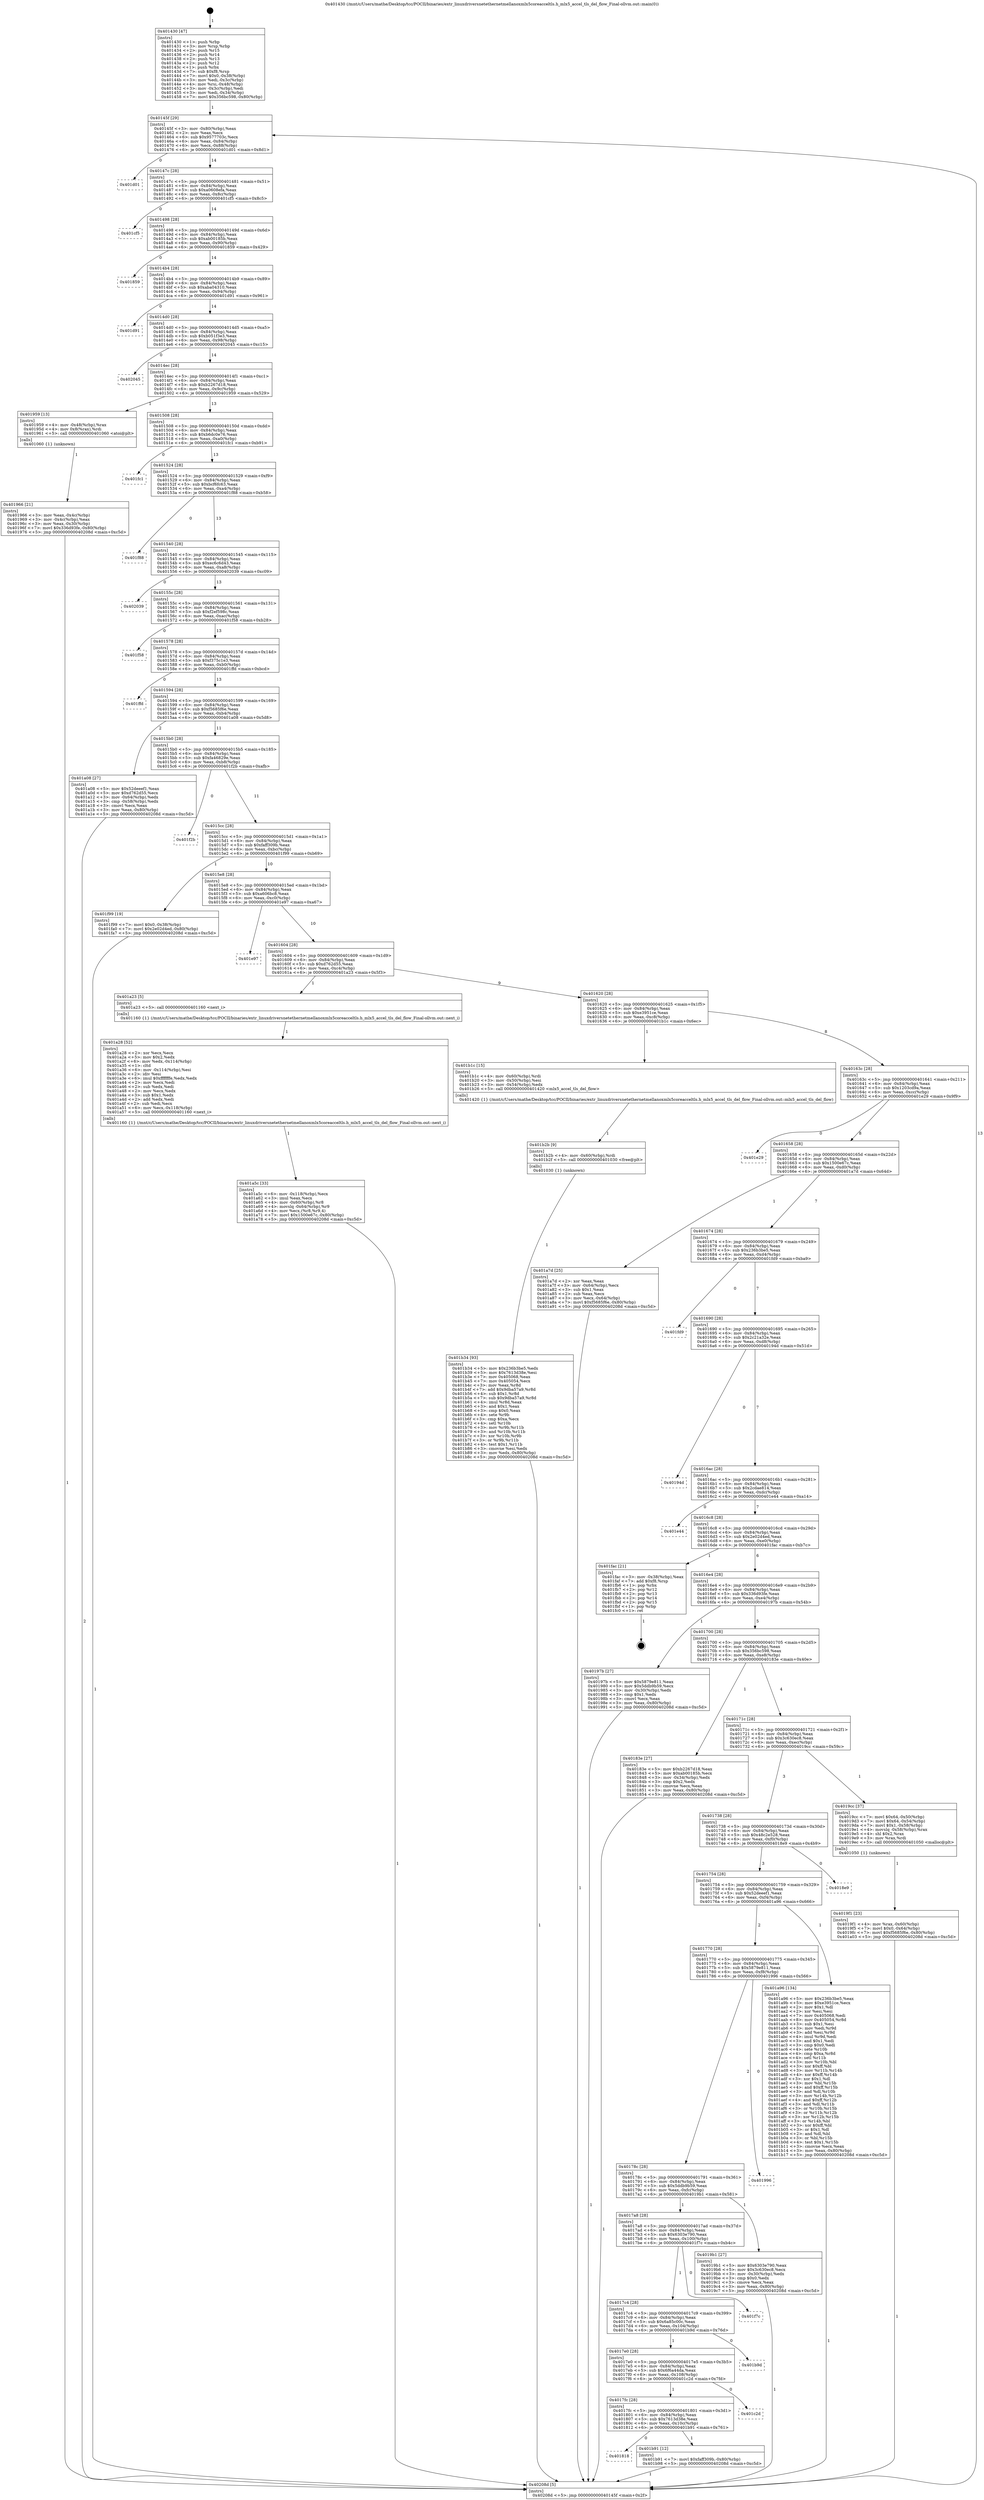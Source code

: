 digraph "0x401430" {
  label = "0x401430 (/mnt/c/Users/mathe/Desktop/tcc/POCII/binaries/extr_linuxdriversnetethernetmellanoxmlx5coreacceltls.h_mlx5_accel_tls_del_flow_Final-ollvm.out::main(0))"
  labelloc = "t"
  node[shape=record]

  Entry [label="",width=0.3,height=0.3,shape=circle,fillcolor=black,style=filled]
  "0x40145f" [label="{
     0x40145f [29]\l
     | [instrs]\l
     &nbsp;&nbsp;0x40145f \<+3\>: mov -0x80(%rbp),%eax\l
     &nbsp;&nbsp;0x401462 \<+2\>: mov %eax,%ecx\l
     &nbsp;&nbsp;0x401464 \<+6\>: sub $0x9577703c,%ecx\l
     &nbsp;&nbsp;0x40146a \<+6\>: mov %eax,-0x84(%rbp)\l
     &nbsp;&nbsp;0x401470 \<+6\>: mov %ecx,-0x88(%rbp)\l
     &nbsp;&nbsp;0x401476 \<+6\>: je 0000000000401d01 \<main+0x8d1\>\l
  }"]
  "0x401d01" [label="{
     0x401d01\l
  }", style=dashed]
  "0x40147c" [label="{
     0x40147c [28]\l
     | [instrs]\l
     &nbsp;&nbsp;0x40147c \<+5\>: jmp 0000000000401481 \<main+0x51\>\l
     &nbsp;&nbsp;0x401481 \<+6\>: mov -0x84(%rbp),%eax\l
     &nbsp;&nbsp;0x401487 \<+5\>: sub $0xa0608efa,%eax\l
     &nbsp;&nbsp;0x40148c \<+6\>: mov %eax,-0x8c(%rbp)\l
     &nbsp;&nbsp;0x401492 \<+6\>: je 0000000000401cf5 \<main+0x8c5\>\l
  }"]
  Exit [label="",width=0.3,height=0.3,shape=circle,fillcolor=black,style=filled,peripheries=2]
  "0x401cf5" [label="{
     0x401cf5\l
  }", style=dashed]
  "0x401498" [label="{
     0x401498 [28]\l
     | [instrs]\l
     &nbsp;&nbsp;0x401498 \<+5\>: jmp 000000000040149d \<main+0x6d\>\l
     &nbsp;&nbsp;0x40149d \<+6\>: mov -0x84(%rbp),%eax\l
     &nbsp;&nbsp;0x4014a3 \<+5\>: sub $0xab00185b,%eax\l
     &nbsp;&nbsp;0x4014a8 \<+6\>: mov %eax,-0x90(%rbp)\l
     &nbsp;&nbsp;0x4014ae \<+6\>: je 0000000000401859 \<main+0x429\>\l
  }"]
  "0x401818" [label="{
     0x401818\l
  }", style=dashed]
  "0x401859" [label="{
     0x401859\l
  }", style=dashed]
  "0x4014b4" [label="{
     0x4014b4 [28]\l
     | [instrs]\l
     &nbsp;&nbsp;0x4014b4 \<+5\>: jmp 00000000004014b9 \<main+0x89\>\l
     &nbsp;&nbsp;0x4014b9 \<+6\>: mov -0x84(%rbp),%eax\l
     &nbsp;&nbsp;0x4014bf \<+5\>: sub $0xaba04310,%eax\l
     &nbsp;&nbsp;0x4014c4 \<+6\>: mov %eax,-0x94(%rbp)\l
     &nbsp;&nbsp;0x4014ca \<+6\>: je 0000000000401d91 \<main+0x961\>\l
  }"]
  "0x401b91" [label="{
     0x401b91 [12]\l
     | [instrs]\l
     &nbsp;&nbsp;0x401b91 \<+7\>: movl $0xfaff309b,-0x80(%rbp)\l
     &nbsp;&nbsp;0x401b98 \<+5\>: jmp 000000000040208d \<main+0xc5d\>\l
  }"]
  "0x401d91" [label="{
     0x401d91\l
  }", style=dashed]
  "0x4014d0" [label="{
     0x4014d0 [28]\l
     | [instrs]\l
     &nbsp;&nbsp;0x4014d0 \<+5\>: jmp 00000000004014d5 \<main+0xa5\>\l
     &nbsp;&nbsp;0x4014d5 \<+6\>: mov -0x84(%rbp),%eax\l
     &nbsp;&nbsp;0x4014db \<+5\>: sub $0xb051f3e3,%eax\l
     &nbsp;&nbsp;0x4014e0 \<+6\>: mov %eax,-0x98(%rbp)\l
     &nbsp;&nbsp;0x4014e6 \<+6\>: je 0000000000402045 \<main+0xc15\>\l
  }"]
  "0x4017fc" [label="{
     0x4017fc [28]\l
     | [instrs]\l
     &nbsp;&nbsp;0x4017fc \<+5\>: jmp 0000000000401801 \<main+0x3d1\>\l
     &nbsp;&nbsp;0x401801 \<+6\>: mov -0x84(%rbp),%eax\l
     &nbsp;&nbsp;0x401807 \<+5\>: sub $0x7613d38e,%eax\l
     &nbsp;&nbsp;0x40180c \<+6\>: mov %eax,-0x10c(%rbp)\l
     &nbsp;&nbsp;0x401812 \<+6\>: je 0000000000401b91 \<main+0x761\>\l
  }"]
  "0x402045" [label="{
     0x402045\l
  }", style=dashed]
  "0x4014ec" [label="{
     0x4014ec [28]\l
     | [instrs]\l
     &nbsp;&nbsp;0x4014ec \<+5\>: jmp 00000000004014f1 \<main+0xc1\>\l
     &nbsp;&nbsp;0x4014f1 \<+6\>: mov -0x84(%rbp),%eax\l
     &nbsp;&nbsp;0x4014f7 \<+5\>: sub $0xb2267d18,%eax\l
     &nbsp;&nbsp;0x4014fc \<+6\>: mov %eax,-0x9c(%rbp)\l
     &nbsp;&nbsp;0x401502 \<+6\>: je 0000000000401959 \<main+0x529\>\l
  }"]
  "0x401c2d" [label="{
     0x401c2d\l
  }", style=dashed]
  "0x401959" [label="{
     0x401959 [13]\l
     | [instrs]\l
     &nbsp;&nbsp;0x401959 \<+4\>: mov -0x48(%rbp),%rax\l
     &nbsp;&nbsp;0x40195d \<+4\>: mov 0x8(%rax),%rdi\l
     &nbsp;&nbsp;0x401961 \<+5\>: call 0000000000401060 \<atoi@plt\>\l
     | [calls]\l
     &nbsp;&nbsp;0x401060 \{1\} (unknown)\l
  }"]
  "0x401508" [label="{
     0x401508 [28]\l
     | [instrs]\l
     &nbsp;&nbsp;0x401508 \<+5\>: jmp 000000000040150d \<main+0xdd\>\l
     &nbsp;&nbsp;0x40150d \<+6\>: mov -0x84(%rbp),%eax\l
     &nbsp;&nbsp;0x401513 \<+5\>: sub $0xb6dc0e76,%eax\l
     &nbsp;&nbsp;0x401518 \<+6\>: mov %eax,-0xa0(%rbp)\l
     &nbsp;&nbsp;0x40151e \<+6\>: je 0000000000401fc1 \<main+0xb91\>\l
  }"]
  "0x4017e0" [label="{
     0x4017e0 [28]\l
     | [instrs]\l
     &nbsp;&nbsp;0x4017e0 \<+5\>: jmp 00000000004017e5 \<main+0x3b5\>\l
     &nbsp;&nbsp;0x4017e5 \<+6\>: mov -0x84(%rbp),%eax\l
     &nbsp;&nbsp;0x4017eb \<+5\>: sub $0x6f6a44da,%eax\l
     &nbsp;&nbsp;0x4017f0 \<+6\>: mov %eax,-0x108(%rbp)\l
     &nbsp;&nbsp;0x4017f6 \<+6\>: je 0000000000401c2d \<main+0x7fd\>\l
  }"]
  "0x401fc1" [label="{
     0x401fc1\l
  }", style=dashed]
  "0x401524" [label="{
     0x401524 [28]\l
     | [instrs]\l
     &nbsp;&nbsp;0x401524 \<+5\>: jmp 0000000000401529 \<main+0xf9\>\l
     &nbsp;&nbsp;0x401529 \<+6\>: mov -0x84(%rbp),%eax\l
     &nbsp;&nbsp;0x40152f \<+5\>: sub $0xbcf6fc63,%eax\l
     &nbsp;&nbsp;0x401534 \<+6\>: mov %eax,-0xa4(%rbp)\l
     &nbsp;&nbsp;0x40153a \<+6\>: je 0000000000401f88 \<main+0xb58\>\l
  }"]
  "0x401b9d" [label="{
     0x401b9d\l
  }", style=dashed]
  "0x401f88" [label="{
     0x401f88\l
  }", style=dashed]
  "0x401540" [label="{
     0x401540 [28]\l
     | [instrs]\l
     &nbsp;&nbsp;0x401540 \<+5\>: jmp 0000000000401545 \<main+0x115\>\l
     &nbsp;&nbsp;0x401545 \<+6\>: mov -0x84(%rbp),%eax\l
     &nbsp;&nbsp;0x40154b \<+5\>: sub $0xec6c6d43,%eax\l
     &nbsp;&nbsp;0x401550 \<+6\>: mov %eax,-0xa8(%rbp)\l
     &nbsp;&nbsp;0x401556 \<+6\>: je 0000000000402039 \<main+0xc09\>\l
  }"]
  "0x4017c4" [label="{
     0x4017c4 [28]\l
     | [instrs]\l
     &nbsp;&nbsp;0x4017c4 \<+5\>: jmp 00000000004017c9 \<main+0x399\>\l
     &nbsp;&nbsp;0x4017c9 \<+6\>: mov -0x84(%rbp),%eax\l
     &nbsp;&nbsp;0x4017cf \<+5\>: sub $0x6a85c00c,%eax\l
     &nbsp;&nbsp;0x4017d4 \<+6\>: mov %eax,-0x104(%rbp)\l
     &nbsp;&nbsp;0x4017da \<+6\>: je 0000000000401b9d \<main+0x76d\>\l
  }"]
  "0x402039" [label="{
     0x402039\l
  }", style=dashed]
  "0x40155c" [label="{
     0x40155c [28]\l
     | [instrs]\l
     &nbsp;&nbsp;0x40155c \<+5\>: jmp 0000000000401561 \<main+0x131\>\l
     &nbsp;&nbsp;0x401561 \<+6\>: mov -0x84(%rbp),%eax\l
     &nbsp;&nbsp;0x401567 \<+5\>: sub $0xf2ef598c,%eax\l
     &nbsp;&nbsp;0x40156c \<+6\>: mov %eax,-0xac(%rbp)\l
     &nbsp;&nbsp;0x401572 \<+6\>: je 0000000000401f58 \<main+0xb28\>\l
  }"]
  "0x401f7c" [label="{
     0x401f7c\l
  }", style=dashed]
  "0x401f58" [label="{
     0x401f58\l
  }", style=dashed]
  "0x401578" [label="{
     0x401578 [28]\l
     | [instrs]\l
     &nbsp;&nbsp;0x401578 \<+5\>: jmp 000000000040157d \<main+0x14d\>\l
     &nbsp;&nbsp;0x40157d \<+6\>: mov -0x84(%rbp),%eax\l
     &nbsp;&nbsp;0x401583 \<+5\>: sub $0xf375c1e3,%eax\l
     &nbsp;&nbsp;0x401588 \<+6\>: mov %eax,-0xb0(%rbp)\l
     &nbsp;&nbsp;0x40158e \<+6\>: je 0000000000401ffd \<main+0xbcd\>\l
  }"]
  "0x401b34" [label="{
     0x401b34 [93]\l
     | [instrs]\l
     &nbsp;&nbsp;0x401b34 \<+5\>: mov $0x236b3be5,%edx\l
     &nbsp;&nbsp;0x401b39 \<+5\>: mov $0x7613d38e,%esi\l
     &nbsp;&nbsp;0x401b3e \<+7\>: mov 0x405068,%eax\l
     &nbsp;&nbsp;0x401b45 \<+7\>: mov 0x405054,%ecx\l
     &nbsp;&nbsp;0x401b4c \<+3\>: mov %eax,%r8d\l
     &nbsp;&nbsp;0x401b4f \<+7\>: add $0x9dba57a9,%r8d\l
     &nbsp;&nbsp;0x401b56 \<+4\>: sub $0x1,%r8d\l
     &nbsp;&nbsp;0x401b5a \<+7\>: sub $0x9dba57a9,%r8d\l
     &nbsp;&nbsp;0x401b61 \<+4\>: imul %r8d,%eax\l
     &nbsp;&nbsp;0x401b65 \<+3\>: and $0x1,%eax\l
     &nbsp;&nbsp;0x401b68 \<+3\>: cmp $0x0,%eax\l
     &nbsp;&nbsp;0x401b6b \<+4\>: sete %r9b\l
     &nbsp;&nbsp;0x401b6f \<+3\>: cmp $0xa,%ecx\l
     &nbsp;&nbsp;0x401b72 \<+4\>: setl %r10b\l
     &nbsp;&nbsp;0x401b76 \<+3\>: mov %r9b,%r11b\l
     &nbsp;&nbsp;0x401b79 \<+3\>: and %r10b,%r11b\l
     &nbsp;&nbsp;0x401b7c \<+3\>: xor %r10b,%r9b\l
     &nbsp;&nbsp;0x401b7f \<+3\>: or %r9b,%r11b\l
     &nbsp;&nbsp;0x401b82 \<+4\>: test $0x1,%r11b\l
     &nbsp;&nbsp;0x401b86 \<+3\>: cmovne %esi,%edx\l
     &nbsp;&nbsp;0x401b89 \<+3\>: mov %edx,-0x80(%rbp)\l
     &nbsp;&nbsp;0x401b8c \<+5\>: jmp 000000000040208d \<main+0xc5d\>\l
  }"]
  "0x401ffd" [label="{
     0x401ffd\l
  }", style=dashed]
  "0x401594" [label="{
     0x401594 [28]\l
     | [instrs]\l
     &nbsp;&nbsp;0x401594 \<+5\>: jmp 0000000000401599 \<main+0x169\>\l
     &nbsp;&nbsp;0x401599 \<+6\>: mov -0x84(%rbp),%eax\l
     &nbsp;&nbsp;0x40159f \<+5\>: sub $0xf5685f6e,%eax\l
     &nbsp;&nbsp;0x4015a4 \<+6\>: mov %eax,-0xb4(%rbp)\l
     &nbsp;&nbsp;0x4015aa \<+6\>: je 0000000000401a08 \<main+0x5d8\>\l
  }"]
  "0x401b2b" [label="{
     0x401b2b [9]\l
     | [instrs]\l
     &nbsp;&nbsp;0x401b2b \<+4\>: mov -0x60(%rbp),%rdi\l
     &nbsp;&nbsp;0x401b2f \<+5\>: call 0000000000401030 \<free@plt\>\l
     | [calls]\l
     &nbsp;&nbsp;0x401030 \{1\} (unknown)\l
  }"]
  "0x401a08" [label="{
     0x401a08 [27]\l
     | [instrs]\l
     &nbsp;&nbsp;0x401a08 \<+5\>: mov $0x52deeef1,%eax\l
     &nbsp;&nbsp;0x401a0d \<+5\>: mov $0xd762d55,%ecx\l
     &nbsp;&nbsp;0x401a12 \<+3\>: mov -0x64(%rbp),%edx\l
     &nbsp;&nbsp;0x401a15 \<+3\>: cmp -0x58(%rbp),%edx\l
     &nbsp;&nbsp;0x401a18 \<+3\>: cmovl %ecx,%eax\l
     &nbsp;&nbsp;0x401a1b \<+3\>: mov %eax,-0x80(%rbp)\l
     &nbsp;&nbsp;0x401a1e \<+5\>: jmp 000000000040208d \<main+0xc5d\>\l
  }"]
  "0x4015b0" [label="{
     0x4015b0 [28]\l
     | [instrs]\l
     &nbsp;&nbsp;0x4015b0 \<+5\>: jmp 00000000004015b5 \<main+0x185\>\l
     &nbsp;&nbsp;0x4015b5 \<+6\>: mov -0x84(%rbp),%eax\l
     &nbsp;&nbsp;0x4015bb \<+5\>: sub $0xfa46829e,%eax\l
     &nbsp;&nbsp;0x4015c0 \<+6\>: mov %eax,-0xb8(%rbp)\l
     &nbsp;&nbsp;0x4015c6 \<+6\>: je 0000000000401f2b \<main+0xafb\>\l
  }"]
  "0x401a5c" [label="{
     0x401a5c [33]\l
     | [instrs]\l
     &nbsp;&nbsp;0x401a5c \<+6\>: mov -0x118(%rbp),%ecx\l
     &nbsp;&nbsp;0x401a62 \<+3\>: imul %eax,%ecx\l
     &nbsp;&nbsp;0x401a65 \<+4\>: mov -0x60(%rbp),%r8\l
     &nbsp;&nbsp;0x401a69 \<+4\>: movslq -0x64(%rbp),%r9\l
     &nbsp;&nbsp;0x401a6d \<+4\>: mov %ecx,(%r8,%r9,4)\l
     &nbsp;&nbsp;0x401a71 \<+7\>: movl $0x1500e67c,-0x80(%rbp)\l
     &nbsp;&nbsp;0x401a78 \<+5\>: jmp 000000000040208d \<main+0xc5d\>\l
  }"]
  "0x401f2b" [label="{
     0x401f2b\l
  }", style=dashed]
  "0x4015cc" [label="{
     0x4015cc [28]\l
     | [instrs]\l
     &nbsp;&nbsp;0x4015cc \<+5\>: jmp 00000000004015d1 \<main+0x1a1\>\l
     &nbsp;&nbsp;0x4015d1 \<+6\>: mov -0x84(%rbp),%eax\l
     &nbsp;&nbsp;0x4015d7 \<+5\>: sub $0xfaff309b,%eax\l
     &nbsp;&nbsp;0x4015dc \<+6\>: mov %eax,-0xbc(%rbp)\l
     &nbsp;&nbsp;0x4015e2 \<+6\>: je 0000000000401f99 \<main+0xb69\>\l
  }"]
  "0x401a28" [label="{
     0x401a28 [52]\l
     | [instrs]\l
     &nbsp;&nbsp;0x401a28 \<+2\>: xor %ecx,%ecx\l
     &nbsp;&nbsp;0x401a2a \<+5\>: mov $0x2,%edx\l
     &nbsp;&nbsp;0x401a2f \<+6\>: mov %edx,-0x114(%rbp)\l
     &nbsp;&nbsp;0x401a35 \<+1\>: cltd\l
     &nbsp;&nbsp;0x401a36 \<+6\>: mov -0x114(%rbp),%esi\l
     &nbsp;&nbsp;0x401a3c \<+2\>: idiv %esi\l
     &nbsp;&nbsp;0x401a3e \<+6\>: imul $0xfffffffe,%edx,%edx\l
     &nbsp;&nbsp;0x401a44 \<+2\>: mov %ecx,%edi\l
     &nbsp;&nbsp;0x401a46 \<+2\>: sub %edx,%edi\l
     &nbsp;&nbsp;0x401a48 \<+2\>: mov %ecx,%edx\l
     &nbsp;&nbsp;0x401a4a \<+3\>: sub $0x1,%edx\l
     &nbsp;&nbsp;0x401a4d \<+2\>: add %edx,%edi\l
     &nbsp;&nbsp;0x401a4f \<+2\>: sub %edi,%ecx\l
     &nbsp;&nbsp;0x401a51 \<+6\>: mov %ecx,-0x118(%rbp)\l
     &nbsp;&nbsp;0x401a57 \<+5\>: call 0000000000401160 \<next_i\>\l
     | [calls]\l
     &nbsp;&nbsp;0x401160 \{1\} (/mnt/c/Users/mathe/Desktop/tcc/POCII/binaries/extr_linuxdriversnetethernetmellanoxmlx5coreacceltls.h_mlx5_accel_tls_del_flow_Final-ollvm.out::next_i)\l
  }"]
  "0x401f99" [label="{
     0x401f99 [19]\l
     | [instrs]\l
     &nbsp;&nbsp;0x401f99 \<+7\>: movl $0x0,-0x38(%rbp)\l
     &nbsp;&nbsp;0x401fa0 \<+7\>: movl $0x2e02d4ed,-0x80(%rbp)\l
     &nbsp;&nbsp;0x401fa7 \<+5\>: jmp 000000000040208d \<main+0xc5d\>\l
  }"]
  "0x4015e8" [label="{
     0x4015e8 [28]\l
     | [instrs]\l
     &nbsp;&nbsp;0x4015e8 \<+5\>: jmp 00000000004015ed \<main+0x1bd\>\l
     &nbsp;&nbsp;0x4015ed \<+6\>: mov -0x84(%rbp),%eax\l
     &nbsp;&nbsp;0x4015f3 \<+5\>: sub $0xa606bc8,%eax\l
     &nbsp;&nbsp;0x4015f8 \<+6\>: mov %eax,-0xc0(%rbp)\l
     &nbsp;&nbsp;0x4015fe \<+6\>: je 0000000000401e97 \<main+0xa67\>\l
  }"]
  "0x4019f1" [label="{
     0x4019f1 [23]\l
     | [instrs]\l
     &nbsp;&nbsp;0x4019f1 \<+4\>: mov %rax,-0x60(%rbp)\l
     &nbsp;&nbsp;0x4019f5 \<+7\>: movl $0x0,-0x64(%rbp)\l
     &nbsp;&nbsp;0x4019fc \<+7\>: movl $0xf5685f6e,-0x80(%rbp)\l
     &nbsp;&nbsp;0x401a03 \<+5\>: jmp 000000000040208d \<main+0xc5d\>\l
  }"]
  "0x401e97" [label="{
     0x401e97\l
  }", style=dashed]
  "0x401604" [label="{
     0x401604 [28]\l
     | [instrs]\l
     &nbsp;&nbsp;0x401604 \<+5\>: jmp 0000000000401609 \<main+0x1d9\>\l
     &nbsp;&nbsp;0x401609 \<+6\>: mov -0x84(%rbp),%eax\l
     &nbsp;&nbsp;0x40160f \<+5\>: sub $0xd762d55,%eax\l
     &nbsp;&nbsp;0x401614 \<+6\>: mov %eax,-0xc4(%rbp)\l
     &nbsp;&nbsp;0x40161a \<+6\>: je 0000000000401a23 \<main+0x5f3\>\l
  }"]
  "0x4017a8" [label="{
     0x4017a8 [28]\l
     | [instrs]\l
     &nbsp;&nbsp;0x4017a8 \<+5\>: jmp 00000000004017ad \<main+0x37d\>\l
     &nbsp;&nbsp;0x4017ad \<+6\>: mov -0x84(%rbp),%eax\l
     &nbsp;&nbsp;0x4017b3 \<+5\>: sub $0x6303e790,%eax\l
     &nbsp;&nbsp;0x4017b8 \<+6\>: mov %eax,-0x100(%rbp)\l
     &nbsp;&nbsp;0x4017be \<+6\>: je 0000000000401f7c \<main+0xb4c\>\l
  }"]
  "0x401a23" [label="{
     0x401a23 [5]\l
     | [instrs]\l
     &nbsp;&nbsp;0x401a23 \<+5\>: call 0000000000401160 \<next_i\>\l
     | [calls]\l
     &nbsp;&nbsp;0x401160 \{1\} (/mnt/c/Users/mathe/Desktop/tcc/POCII/binaries/extr_linuxdriversnetethernetmellanoxmlx5coreacceltls.h_mlx5_accel_tls_del_flow_Final-ollvm.out::next_i)\l
  }"]
  "0x401620" [label="{
     0x401620 [28]\l
     | [instrs]\l
     &nbsp;&nbsp;0x401620 \<+5\>: jmp 0000000000401625 \<main+0x1f5\>\l
     &nbsp;&nbsp;0x401625 \<+6\>: mov -0x84(%rbp),%eax\l
     &nbsp;&nbsp;0x40162b \<+5\>: sub $0xe3951ce,%eax\l
     &nbsp;&nbsp;0x401630 \<+6\>: mov %eax,-0xc8(%rbp)\l
     &nbsp;&nbsp;0x401636 \<+6\>: je 0000000000401b1c \<main+0x6ec\>\l
  }"]
  "0x4019b1" [label="{
     0x4019b1 [27]\l
     | [instrs]\l
     &nbsp;&nbsp;0x4019b1 \<+5\>: mov $0x6303e790,%eax\l
     &nbsp;&nbsp;0x4019b6 \<+5\>: mov $0x3c630ec8,%ecx\l
     &nbsp;&nbsp;0x4019bb \<+3\>: mov -0x30(%rbp),%edx\l
     &nbsp;&nbsp;0x4019be \<+3\>: cmp $0x0,%edx\l
     &nbsp;&nbsp;0x4019c1 \<+3\>: cmove %ecx,%eax\l
     &nbsp;&nbsp;0x4019c4 \<+3\>: mov %eax,-0x80(%rbp)\l
     &nbsp;&nbsp;0x4019c7 \<+5\>: jmp 000000000040208d \<main+0xc5d\>\l
  }"]
  "0x401b1c" [label="{
     0x401b1c [15]\l
     | [instrs]\l
     &nbsp;&nbsp;0x401b1c \<+4\>: mov -0x60(%rbp),%rdi\l
     &nbsp;&nbsp;0x401b20 \<+3\>: mov -0x50(%rbp),%esi\l
     &nbsp;&nbsp;0x401b23 \<+3\>: mov -0x54(%rbp),%edx\l
     &nbsp;&nbsp;0x401b26 \<+5\>: call 0000000000401420 \<mlx5_accel_tls_del_flow\>\l
     | [calls]\l
     &nbsp;&nbsp;0x401420 \{1\} (/mnt/c/Users/mathe/Desktop/tcc/POCII/binaries/extr_linuxdriversnetethernetmellanoxmlx5coreacceltls.h_mlx5_accel_tls_del_flow_Final-ollvm.out::mlx5_accel_tls_del_flow)\l
  }"]
  "0x40163c" [label="{
     0x40163c [28]\l
     | [instrs]\l
     &nbsp;&nbsp;0x40163c \<+5\>: jmp 0000000000401641 \<main+0x211\>\l
     &nbsp;&nbsp;0x401641 \<+6\>: mov -0x84(%rbp),%eax\l
     &nbsp;&nbsp;0x401647 \<+5\>: sub $0x1203cd9a,%eax\l
     &nbsp;&nbsp;0x40164c \<+6\>: mov %eax,-0xcc(%rbp)\l
     &nbsp;&nbsp;0x401652 \<+6\>: je 0000000000401e29 \<main+0x9f9\>\l
  }"]
  "0x40178c" [label="{
     0x40178c [28]\l
     | [instrs]\l
     &nbsp;&nbsp;0x40178c \<+5\>: jmp 0000000000401791 \<main+0x361\>\l
     &nbsp;&nbsp;0x401791 \<+6\>: mov -0x84(%rbp),%eax\l
     &nbsp;&nbsp;0x401797 \<+5\>: sub $0x5ddb9b59,%eax\l
     &nbsp;&nbsp;0x40179c \<+6\>: mov %eax,-0xfc(%rbp)\l
     &nbsp;&nbsp;0x4017a2 \<+6\>: je 00000000004019b1 \<main+0x581\>\l
  }"]
  "0x401e29" [label="{
     0x401e29\l
  }", style=dashed]
  "0x401658" [label="{
     0x401658 [28]\l
     | [instrs]\l
     &nbsp;&nbsp;0x401658 \<+5\>: jmp 000000000040165d \<main+0x22d\>\l
     &nbsp;&nbsp;0x40165d \<+6\>: mov -0x84(%rbp),%eax\l
     &nbsp;&nbsp;0x401663 \<+5\>: sub $0x1500e67c,%eax\l
     &nbsp;&nbsp;0x401668 \<+6\>: mov %eax,-0xd0(%rbp)\l
     &nbsp;&nbsp;0x40166e \<+6\>: je 0000000000401a7d \<main+0x64d\>\l
  }"]
  "0x401996" [label="{
     0x401996\l
  }", style=dashed]
  "0x401a7d" [label="{
     0x401a7d [25]\l
     | [instrs]\l
     &nbsp;&nbsp;0x401a7d \<+2\>: xor %eax,%eax\l
     &nbsp;&nbsp;0x401a7f \<+3\>: mov -0x64(%rbp),%ecx\l
     &nbsp;&nbsp;0x401a82 \<+3\>: sub $0x1,%eax\l
     &nbsp;&nbsp;0x401a85 \<+2\>: sub %eax,%ecx\l
     &nbsp;&nbsp;0x401a87 \<+3\>: mov %ecx,-0x64(%rbp)\l
     &nbsp;&nbsp;0x401a8a \<+7\>: movl $0xf5685f6e,-0x80(%rbp)\l
     &nbsp;&nbsp;0x401a91 \<+5\>: jmp 000000000040208d \<main+0xc5d\>\l
  }"]
  "0x401674" [label="{
     0x401674 [28]\l
     | [instrs]\l
     &nbsp;&nbsp;0x401674 \<+5\>: jmp 0000000000401679 \<main+0x249\>\l
     &nbsp;&nbsp;0x401679 \<+6\>: mov -0x84(%rbp),%eax\l
     &nbsp;&nbsp;0x40167f \<+5\>: sub $0x236b3be5,%eax\l
     &nbsp;&nbsp;0x401684 \<+6\>: mov %eax,-0xd4(%rbp)\l
     &nbsp;&nbsp;0x40168a \<+6\>: je 0000000000401fd9 \<main+0xba9\>\l
  }"]
  "0x401770" [label="{
     0x401770 [28]\l
     | [instrs]\l
     &nbsp;&nbsp;0x401770 \<+5\>: jmp 0000000000401775 \<main+0x345\>\l
     &nbsp;&nbsp;0x401775 \<+6\>: mov -0x84(%rbp),%eax\l
     &nbsp;&nbsp;0x40177b \<+5\>: sub $0x5879e811,%eax\l
     &nbsp;&nbsp;0x401780 \<+6\>: mov %eax,-0xf8(%rbp)\l
     &nbsp;&nbsp;0x401786 \<+6\>: je 0000000000401996 \<main+0x566\>\l
  }"]
  "0x401fd9" [label="{
     0x401fd9\l
  }", style=dashed]
  "0x401690" [label="{
     0x401690 [28]\l
     | [instrs]\l
     &nbsp;&nbsp;0x401690 \<+5\>: jmp 0000000000401695 \<main+0x265\>\l
     &nbsp;&nbsp;0x401695 \<+6\>: mov -0x84(%rbp),%eax\l
     &nbsp;&nbsp;0x40169b \<+5\>: sub $0x2c21a32e,%eax\l
     &nbsp;&nbsp;0x4016a0 \<+6\>: mov %eax,-0xd8(%rbp)\l
     &nbsp;&nbsp;0x4016a6 \<+6\>: je 000000000040194d \<main+0x51d\>\l
  }"]
  "0x401a96" [label="{
     0x401a96 [134]\l
     | [instrs]\l
     &nbsp;&nbsp;0x401a96 \<+5\>: mov $0x236b3be5,%eax\l
     &nbsp;&nbsp;0x401a9b \<+5\>: mov $0xe3951ce,%ecx\l
     &nbsp;&nbsp;0x401aa0 \<+2\>: mov $0x1,%dl\l
     &nbsp;&nbsp;0x401aa2 \<+2\>: xor %esi,%esi\l
     &nbsp;&nbsp;0x401aa4 \<+7\>: mov 0x405068,%edi\l
     &nbsp;&nbsp;0x401aab \<+8\>: mov 0x405054,%r8d\l
     &nbsp;&nbsp;0x401ab3 \<+3\>: sub $0x1,%esi\l
     &nbsp;&nbsp;0x401ab6 \<+3\>: mov %edi,%r9d\l
     &nbsp;&nbsp;0x401ab9 \<+3\>: add %esi,%r9d\l
     &nbsp;&nbsp;0x401abc \<+4\>: imul %r9d,%edi\l
     &nbsp;&nbsp;0x401ac0 \<+3\>: and $0x1,%edi\l
     &nbsp;&nbsp;0x401ac3 \<+3\>: cmp $0x0,%edi\l
     &nbsp;&nbsp;0x401ac6 \<+4\>: sete %r10b\l
     &nbsp;&nbsp;0x401aca \<+4\>: cmp $0xa,%r8d\l
     &nbsp;&nbsp;0x401ace \<+4\>: setl %r11b\l
     &nbsp;&nbsp;0x401ad2 \<+3\>: mov %r10b,%bl\l
     &nbsp;&nbsp;0x401ad5 \<+3\>: xor $0xff,%bl\l
     &nbsp;&nbsp;0x401ad8 \<+3\>: mov %r11b,%r14b\l
     &nbsp;&nbsp;0x401adb \<+4\>: xor $0xff,%r14b\l
     &nbsp;&nbsp;0x401adf \<+3\>: xor $0x1,%dl\l
     &nbsp;&nbsp;0x401ae2 \<+3\>: mov %bl,%r15b\l
     &nbsp;&nbsp;0x401ae5 \<+4\>: and $0xff,%r15b\l
     &nbsp;&nbsp;0x401ae9 \<+3\>: and %dl,%r10b\l
     &nbsp;&nbsp;0x401aec \<+3\>: mov %r14b,%r12b\l
     &nbsp;&nbsp;0x401aef \<+4\>: and $0xff,%r12b\l
     &nbsp;&nbsp;0x401af3 \<+3\>: and %dl,%r11b\l
     &nbsp;&nbsp;0x401af6 \<+3\>: or %r10b,%r15b\l
     &nbsp;&nbsp;0x401af9 \<+3\>: or %r11b,%r12b\l
     &nbsp;&nbsp;0x401afc \<+3\>: xor %r12b,%r15b\l
     &nbsp;&nbsp;0x401aff \<+3\>: or %r14b,%bl\l
     &nbsp;&nbsp;0x401b02 \<+3\>: xor $0xff,%bl\l
     &nbsp;&nbsp;0x401b05 \<+3\>: or $0x1,%dl\l
     &nbsp;&nbsp;0x401b08 \<+2\>: and %dl,%bl\l
     &nbsp;&nbsp;0x401b0a \<+3\>: or %bl,%r15b\l
     &nbsp;&nbsp;0x401b0d \<+4\>: test $0x1,%r15b\l
     &nbsp;&nbsp;0x401b11 \<+3\>: cmovne %ecx,%eax\l
     &nbsp;&nbsp;0x401b14 \<+3\>: mov %eax,-0x80(%rbp)\l
     &nbsp;&nbsp;0x401b17 \<+5\>: jmp 000000000040208d \<main+0xc5d\>\l
  }"]
  "0x40194d" [label="{
     0x40194d\l
  }", style=dashed]
  "0x4016ac" [label="{
     0x4016ac [28]\l
     | [instrs]\l
     &nbsp;&nbsp;0x4016ac \<+5\>: jmp 00000000004016b1 \<main+0x281\>\l
     &nbsp;&nbsp;0x4016b1 \<+6\>: mov -0x84(%rbp),%eax\l
     &nbsp;&nbsp;0x4016b7 \<+5\>: sub $0x2cdae814,%eax\l
     &nbsp;&nbsp;0x4016bc \<+6\>: mov %eax,-0xdc(%rbp)\l
     &nbsp;&nbsp;0x4016c2 \<+6\>: je 0000000000401e44 \<main+0xa14\>\l
  }"]
  "0x401754" [label="{
     0x401754 [28]\l
     | [instrs]\l
     &nbsp;&nbsp;0x401754 \<+5\>: jmp 0000000000401759 \<main+0x329\>\l
     &nbsp;&nbsp;0x401759 \<+6\>: mov -0x84(%rbp),%eax\l
     &nbsp;&nbsp;0x40175f \<+5\>: sub $0x52deeef1,%eax\l
     &nbsp;&nbsp;0x401764 \<+6\>: mov %eax,-0xf4(%rbp)\l
     &nbsp;&nbsp;0x40176a \<+6\>: je 0000000000401a96 \<main+0x666\>\l
  }"]
  "0x401e44" [label="{
     0x401e44\l
  }", style=dashed]
  "0x4016c8" [label="{
     0x4016c8 [28]\l
     | [instrs]\l
     &nbsp;&nbsp;0x4016c8 \<+5\>: jmp 00000000004016cd \<main+0x29d\>\l
     &nbsp;&nbsp;0x4016cd \<+6\>: mov -0x84(%rbp),%eax\l
     &nbsp;&nbsp;0x4016d3 \<+5\>: sub $0x2e02d4ed,%eax\l
     &nbsp;&nbsp;0x4016d8 \<+6\>: mov %eax,-0xe0(%rbp)\l
     &nbsp;&nbsp;0x4016de \<+6\>: je 0000000000401fac \<main+0xb7c\>\l
  }"]
  "0x4018e9" [label="{
     0x4018e9\l
  }", style=dashed]
  "0x401fac" [label="{
     0x401fac [21]\l
     | [instrs]\l
     &nbsp;&nbsp;0x401fac \<+3\>: mov -0x38(%rbp),%eax\l
     &nbsp;&nbsp;0x401faf \<+7\>: add $0xf8,%rsp\l
     &nbsp;&nbsp;0x401fb6 \<+1\>: pop %rbx\l
     &nbsp;&nbsp;0x401fb7 \<+2\>: pop %r12\l
     &nbsp;&nbsp;0x401fb9 \<+2\>: pop %r13\l
     &nbsp;&nbsp;0x401fbb \<+2\>: pop %r14\l
     &nbsp;&nbsp;0x401fbd \<+2\>: pop %r15\l
     &nbsp;&nbsp;0x401fbf \<+1\>: pop %rbp\l
     &nbsp;&nbsp;0x401fc0 \<+1\>: ret\l
  }"]
  "0x4016e4" [label="{
     0x4016e4 [28]\l
     | [instrs]\l
     &nbsp;&nbsp;0x4016e4 \<+5\>: jmp 00000000004016e9 \<main+0x2b9\>\l
     &nbsp;&nbsp;0x4016e9 \<+6\>: mov -0x84(%rbp),%eax\l
     &nbsp;&nbsp;0x4016ef \<+5\>: sub $0x336d93fe,%eax\l
     &nbsp;&nbsp;0x4016f4 \<+6\>: mov %eax,-0xe4(%rbp)\l
     &nbsp;&nbsp;0x4016fa \<+6\>: je 000000000040197b \<main+0x54b\>\l
  }"]
  "0x401738" [label="{
     0x401738 [28]\l
     | [instrs]\l
     &nbsp;&nbsp;0x401738 \<+5\>: jmp 000000000040173d \<main+0x30d\>\l
     &nbsp;&nbsp;0x40173d \<+6\>: mov -0x84(%rbp),%eax\l
     &nbsp;&nbsp;0x401743 \<+5\>: sub $0x48c2e528,%eax\l
     &nbsp;&nbsp;0x401748 \<+6\>: mov %eax,-0xf0(%rbp)\l
     &nbsp;&nbsp;0x40174e \<+6\>: je 00000000004018e9 \<main+0x4b9\>\l
  }"]
  "0x40197b" [label="{
     0x40197b [27]\l
     | [instrs]\l
     &nbsp;&nbsp;0x40197b \<+5\>: mov $0x5879e811,%eax\l
     &nbsp;&nbsp;0x401980 \<+5\>: mov $0x5ddb9b59,%ecx\l
     &nbsp;&nbsp;0x401985 \<+3\>: mov -0x30(%rbp),%edx\l
     &nbsp;&nbsp;0x401988 \<+3\>: cmp $0x1,%edx\l
     &nbsp;&nbsp;0x40198b \<+3\>: cmovl %ecx,%eax\l
     &nbsp;&nbsp;0x40198e \<+3\>: mov %eax,-0x80(%rbp)\l
     &nbsp;&nbsp;0x401991 \<+5\>: jmp 000000000040208d \<main+0xc5d\>\l
  }"]
  "0x401700" [label="{
     0x401700 [28]\l
     | [instrs]\l
     &nbsp;&nbsp;0x401700 \<+5\>: jmp 0000000000401705 \<main+0x2d5\>\l
     &nbsp;&nbsp;0x401705 \<+6\>: mov -0x84(%rbp),%eax\l
     &nbsp;&nbsp;0x40170b \<+5\>: sub $0x356bc598,%eax\l
     &nbsp;&nbsp;0x401710 \<+6\>: mov %eax,-0xe8(%rbp)\l
     &nbsp;&nbsp;0x401716 \<+6\>: je 000000000040183e \<main+0x40e\>\l
  }"]
  "0x4019cc" [label="{
     0x4019cc [37]\l
     | [instrs]\l
     &nbsp;&nbsp;0x4019cc \<+7\>: movl $0x64,-0x50(%rbp)\l
     &nbsp;&nbsp;0x4019d3 \<+7\>: movl $0x64,-0x54(%rbp)\l
     &nbsp;&nbsp;0x4019da \<+7\>: movl $0x1,-0x58(%rbp)\l
     &nbsp;&nbsp;0x4019e1 \<+4\>: movslq -0x58(%rbp),%rax\l
     &nbsp;&nbsp;0x4019e5 \<+4\>: shl $0x2,%rax\l
     &nbsp;&nbsp;0x4019e9 \<+3\>: mov %rax,%rdi\l
     &nbsp;&nbsp;0x4019ec \<+5\>: call 0000000000401050 \<malloc@plt\>\l
     | [calls]\l
     &nbsp;&nbsp;0x401050 \{1\} (unknown)\l
  }"]
  "0x40183e" [label="{
     0x40183e [27]\l
     | [instrs]\l
     &nbsp;&nbsp;0x40183e \<+5\>: mov $0xb2267d18,%eax\l
     &nbsp;&nbsp;0x401843 \<+5\>: mov $0xab00185b,%ecx\l
     &nbsp;&nbsp;0x401848 \<+3\>: mov -0x34(%rbp),%edx\l
     &nbsp;&nbsp;0x40184b \<+3\>: cmp $0x2,%edx\l
     &nbsp;&nbsp;0x40184e \<+3\>: cmovne %ecx,%eax\l
     &nbsp;&nbsp;0x401851 \<+3\>: mov %eax,-0x80(%rbp)\l
     &nbsp;&nbsp;0x401854 \<+5\>: jmp 000000000040208d \<main+0xc5d\>\l
  }"]
  "0x40171c" [label="{
     0x40171c [28]\l
     | [instrs]\l
     &nbsp;&nbsp;0x40171c \<+5\>: jmp 0000000000401721 \<main+0x2f1\>\l
     &nbsp;&nbsp;0x401721 \<+6\>: mov -0x84(%rbp),%eax\l
     &nbsp;&nbsp;0x401727 \<+5\>: sub $0x3c630ec8,%eax\l
     &nbsp;&nbsp;0x40172c \<+6\>: mov %eax,-0xec(%rbp)\l
     &nbsp;&nbsp;0x401732 \<+6\>: je 00000000004019cc \<main+0x59c\>\l
  }"]
  "0x40208d" [label="{
     0x40208d [5]\l
     | [instrs]\l
     &nbsp;&nbsp;0x40208d \<+5\>: jmp 000000000040145f \<main+0x2f\>\l
  }"]
  "0x401430" [label="{
     0x401430 [47]\l
     | [instrs]\l
     &nbsp;&nbsp;0x401430 \<+1\>: push %rbp\l
     &nbsp;&nbsp;0x401431 \<+3\>: mov %rsp,%rbp\l
     &nbsp;&nbsp;0x401434 \<+2\>: push %r15\l
     &nbsp;&nbsp;0x401436 \<+2\>: push %r14\l
     &nbsp;&nbsp;0x401438 \<+2\>: push %r13\l
     &nbsp;&nbsp;0x40143a \<+2\>: push %r12\l
     &nbsp;&nbsp;0x40143c \<+1\>: push %rbx\l
     &nbsp;&nbsp;0x40143d \<+7\>: sub $0xf8,%rsp\l
     &nbsp;&nbsp;0x401444 \<+7\>: movl $0x0,-0x38(%rbp)\l
     &nbsp;&nbsp;0x40144b \<+3\>: mov %edi,-0x3c(%rbp)\l
     &nbsp;&nbsp;0x40144e \<+4\>: mov %rsi,-0x48(%rbp)\l
     &nbsp;&nbsp;0x401452 \<+3\>: mov -0x3c(%rbp),%edi\l
     &nbsp;&nbsp;0x401455 \<+3\>: mov %edi,-0x34(%rbp)\l
     &nbsp;&nbsp;0x401458 \<+7\>: movl $0x356bc598,-0x80(%rbp)\l
  }"]
  "0x401966" [label="{
     0x401966 [21]\l
     | [instrs]\l
     &nbsp;&nbsp;0x401966 \<+3\>: mov %eax,-0x4c(%rbp)\l
     &nbsp;&nbsp;0x401969 \<+3\>: mov -0x4c(%rbp),%eax\l
     &nbsp;&nbsp;0x40196c \<+3\>: mov %eax,-0x30(%rbp)\l
     &nbsp;&nbsp;0x40196f \<+7\>: movl $0x336d93fe,-0x80(%rbp)\l
     &nbsp;&nbsp;0x401976 \<+5\>: jmp 000000000040208d \<main+0xc5d\>\l
  }"]
  Entry -> "0x401430" [label=" 1"]
  "0x40145f" -> "0x401d01" [label=" 0"]
  "0x40145f" -> "0x40147c" [label=" 14"]
  "0x401fac" -> Exit [label=" 1"]
  "0x40147c" -> "0x401cf5" [label=" 0"]
  "0x40147c" -> "0x401498" [label=" 14"]
  "0x401f99" -> "0x40208d" [label=" 1"]
  "0x401498" -> "0x401859" [label=" 0"]
  "0x401498" -> "0x4014b4" [label=" 14"]
  "0x401b91" -> "0x40208d" [label=" 1"]
  "0x4014b4" -> "0x401d91" [label=" 0"]
  "0x4014b4" -> "0x4014d0" [label=" 14"]
  "0x4017fc" -> "0x401818" [label=" 0"]
  "0x4014d0" -> "0x402045" [label=" 0"]
  "0x4014d0" -> "0x4014ec" [label=" 14"]
  "0x4017fc" -> "0x401b91" [label=" 1"]
  "0x4014ec" -> "0x401959" [label=" 1"]
  "0x4014ec" -> "0x401508" [label=" 13"]
  "0x4017e0" -> "0x4017fc" [label=" 1"]
  "0x401508" -> "0x401fc1" [label=" 0"]
  "0x401508" -> "0x401524" [label=" 13"]
  "0x4017e0" -> "0x401c2d" [label=" 0"]
  "0x401524" -> "0x401f88" [label=" 0"]
  "0x401524" -> "0x401540" [label=" 13"]
  "0x4017c4" -> "0x4017e0" [label=" 1"]
  "0x401540" -> "0x402039" [label=" 0"]
  "0x401540" -> "0x40155c" [label=" 13"]
  "0x4017c4" -> "0x401b9d" [label=" 0"]
  "0x40155c" -> "0x401f58" [label=" 0"]
  "0x40155c" -> "0x401578" [label=" 13"]
  "0x4017a8" -> "0x4017c4" [label=" 1"]
  "0x401578" -> "0x401ffd" [label=" 0"]
  "0x401578" -> "0x401594" [label=" 13"]
  "0x4017a8" -> "0x401f7c" [label=" 0"]
  "0x401594" -> "0x401a08" [label=" 2"]
  "0x401594" -> "0x4015b0" [label=" 11"]
  "0x401b34" -> "0x40208d" [label=" 1"]
  "0x4015b0" -> "0x401f2b" [label=" 0"]
  "0x4015b0" -> "0x4015cc" [label=" 11"]
  "0x401b2b" -> "0x401b34" [label=" 1"]
  "0x4015cc" -> "0x401f99" [label=" 1"]
  "0x4015cc" -> "0x4015e8" [label=" 10"]
  "0x401b1c" -> "0x401b2b" [label=" 1"]
  "0x4015e8" -> "0x401e97" [label=" 0"]
  "0x4015e8" -> "0x401604" [label=" 10"]
  "0x401a96" -> "0x40208d" [label=" 1"]
  "0x401604" -> "0x401a23" [label=" 1"]
  "0x401604" -> "0x401620" [label=" 9"]
  "0x401a7d" -> "0x40208d" [label=" 1"]
  "0x401620" -> "0x401b1c" [label=" 1"]
  "0x401620" -> "0x40163c" [label=" 8"]
  "0x401a5c" -> "0x40208d" [label=" 1"]
  "0x40163c" -> "0x401e29" [label=" 0"]
  "0x40163c" -> "0x401658" [label=" 8"]
  "0x401a23" -> "0x401a28" [label=" 1"]
  "0x401658" -> "0x401a7d" [label=" 1"]
  "0x401658" -> "0x401674" [label=" 7"]
  "0x401a08" -> "0x40208d" [label=" 2"]
  "0x401674" -> "0x401fd9" [label=" 0"]
  "0x401674" -> "0x401690" [label=" 7"]
  "0x4019cc" -> "0x4019f1" [label=" 1"]
  "0x401690" -> "0x40194d" [label=" 0"]
  "0x401690" -> "0x4016ac" [label=" 7"]
  "0x4019b1" -> "0x40208d" [label=" 1"]
  "0x4016ac" -> "0x401e44" [label=" 0"]
  "0x4016ac" -> "0x4016c8" [label=" 7"]
  "0x40178c" -> "0x4019b1" [label=" 1"]
  "0x4016c8" -> "0x401fac" [label=" 1"]
  "0x4016c8" -> "0x4016e4" [label=" 6"]
  "0x401a28" -> "0x401a5c" [label=" 1"]
  "0x4016e4" -> "0x40197b" [label=" 1"]
  "0x4016e4" -> "0x401700" [label=" 5"]
  "0x401770" -> "0x401996" [label=" 0"]
  "0x401700" -> "0x40183e" [label=" 1"]
  "0x401700" -> "0x40171c" [label=" 4"]
  "0x40183e" -> "0x40208d" [label=" 1"]
  "0x401430" -> "0x40145f" [label=" 1"]
  "0x40208d" -> "0x40145f" [label=" 13"]
  "0x401959" -> "0x401966" [label=" 1"]
  "0x401966" -> "0x40208d" [label=" 1"]
  "0x40197b" -> "0x40208d" [label=" 1"]
  "0x4019f1" -> "0x40208d" [label=" 1"]
  "0x40171c" -> "0x4019cc" [label=" 1"]
  "0x40171c" -> "0x401738" [label=" 3"]
  "0x401770" -> "0x40178c" [label=" 2"]
  "0x401738" -> "0x4018e9" [label=" 0"]
  "0x401738" -> "0x401754" [label=" 3"]
  "0x40178c" -> "0x4017a8" [label=" 1"]
  "0x401754" -> "0x401a96" [label=" 1"]
  "0x401754" -> "0x401770" [label=" 2"]
}
